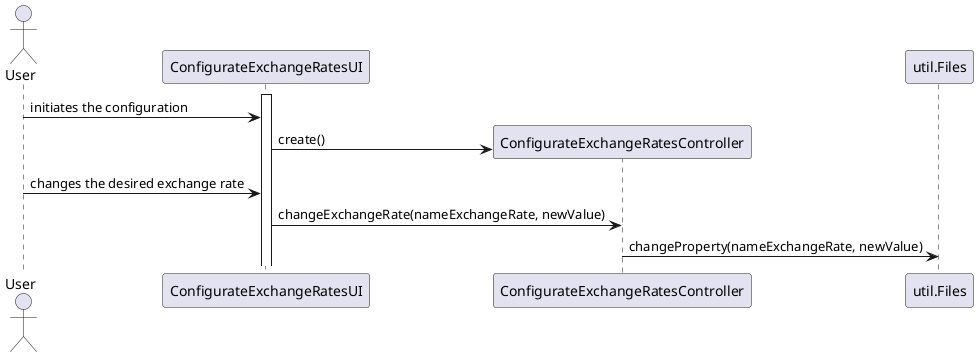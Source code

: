 @startuml core02_01_design3.png
    actor User
       
    participant "ConfigurateExchangeRatesUI" as ui
    participant "ConfigurateExchangeRatesController" as ctrl
    participant "util.Files" as file

    activate ui
    User -> ui : initiates the configuration 
    create ctrl
    ui -> ctrl : create()
    User -> ui : changes the desired exchange rate
    
    ui -> ctrl : changeExchangeRate(nameExchangeRate, newValue)
    
    ctrl -> file : changeProperty(nameExchangeRate, newValue)
    
@enduml